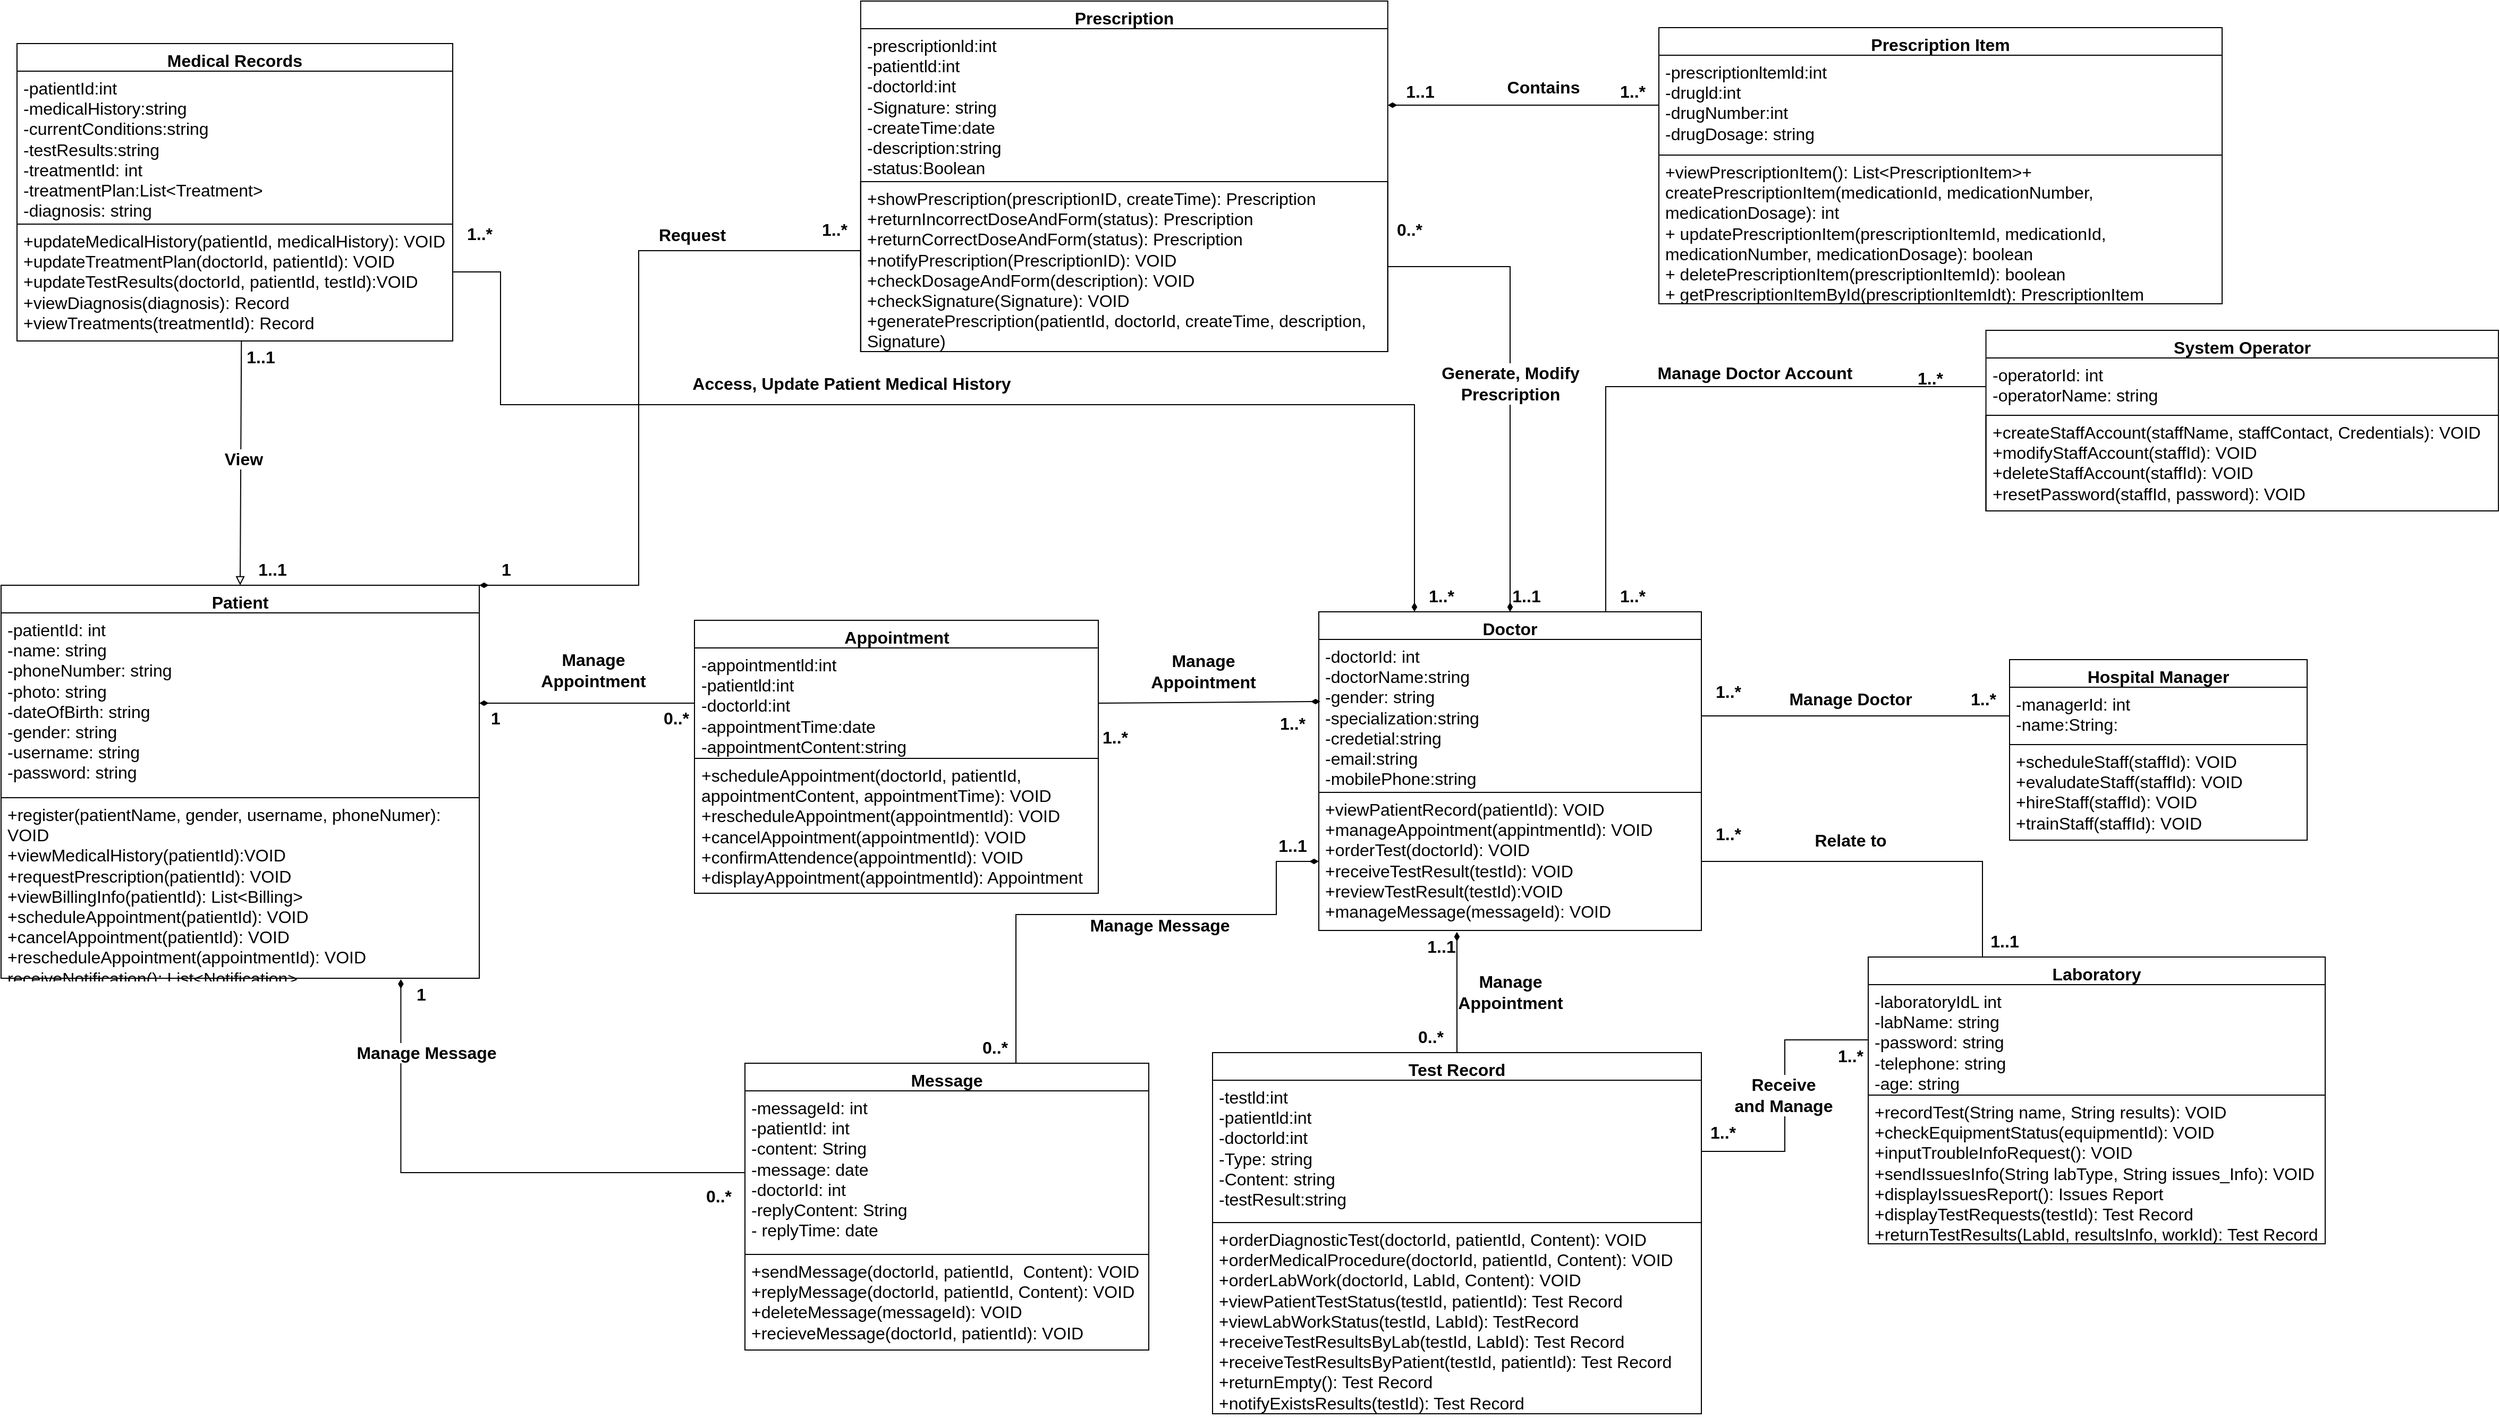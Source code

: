 <mxfile version="22.1.11" type="device">
  <diagram name="Page-1" id="e9vNXzDvL6UtY1z6IEPx">
    <mxGraphModel dx="4522" dy="2661" grid="1" gridSize="10" guides="1" tooltips="1" connect="1" arrows="1" fold="1" page="1" pageScale="1" pageWidth="827" pageHeight="1169" math="0" shadow="0">
      <root>
        <mxCell id="0" />
        <mxCell id="1" parent="0" />
        <mxCell id="cNO487knKn3a9GfRD7Nd-52" value="" style="endArrow=none;html=1;rounded=0;exitX=0.004;exitY=0.406;exitDx=0;exitDy=0;entryX=1;entryY=0.5;entryDx=0;entryDy=0;endFill=0;startArrow=diamondThin;startFill=1;exitPerimeter=0;" parent="1" source="TR-krXGhEeYYalR0OKf3-2" target="TR-krXGhEeYYalR0OKf3-5" edge="1">
          <mxGeometry width="50" height="50" relative="1" as="geometry">
            <mxPoint x="250" y="260" as="sourcePoint" />
            <mxPoint x="300" y="210" as="targetPoint" />
          </mxGeometry>
        </mxCell>
        <mxCell id="cNO487knKn3a9GfRD7Nd-53" value="&lt;b&gt;&lt;font style=&quot;font-size: 16px;&quot;&gt;Manage &lt;br&gt;Appointment&lt;/font&gt;&lt;/b&gt;" style="edgeLabel;html=1;align=center;verticalAlign=middle;resizable=0;points=[];" parent="cNO487knKn3a9GfRD7Nd-52" vertex="1" connectable="0">
          <mxGeometry x="-0.059" y="2" relative="1" as="geometry">
            <mxPoint x="-12" y="-31" as="offset" />
          </mxGeometry>
        </mxCell>
        <mxCell id="cNO487knKn3a9GfRD7Nd-56" value="" style="endArrow=diamondThin;html=1;rounded=0;exitX=0;exitY=0.5;exitDx=0;exitDy=0;endFill=1;startArrow=none;startFill=0;" parent="1" source="TR-krXGhEeYYalR0OKf3-5" edge="1">
          <mxGeometry width="50" height="50" relative="1" as="geometry">
            <mxPoint x="-305" y="345" as="sourcePoint" />
            <mxPoint x="-530" y="321" as="targetPoint" />
          </mxGeometry>
        </mxCell>
        <mxCell id="cNO487knKn3a9GfRD7Nd-57" value="&lt;b&gt;&lt;font style=&quot;font-size: 16px;&quot;&gt;Manage &lt;br&gt;Appointment&lt;/font&gt;&lt;/b&gt;" style="edgeLabel;html=1;align=center;verticalAlign=middle;resizable=0;points=[];" parent="cNO487knKn3a9GfRD7Nd-56" vertex="1" connectable="0">
          <mxGeometry x="-0.059" y="2" relative="1" as="geometry">
            <mxPoint y="-33" as="offset" />
          </mxGeometry>
        </mxCell>
        <mxCell id="cNO487knKn3a9GfRD7Nd-60" value="" style="endArrow=none;html=1;rounded=0;exitX=0.361;exitY=1.011;exitDx=0;exitDy=0;entryX=0.5;entryY=0;entryDx=0;entryDy=0;endFill=0;startArrow=diamondThin;startFill=1;exitPerimeter=0;" parent="1" source="TR-krXGhEeYYalR0OKf3-3" target="TR-krXGhEeYYalR0OKf3-10" edge="1">
          <mxGeometry width="50" height="50" relative="1" as="geometry">
            <mxPoint x="285" y="599.5" as="sourcePoint" />
            <mxPoint x="110" y="584.5" as="targetPoint" />
          </mxGeometry>
        </mxCell>
        <mxCell id="cNO487knKn3a9GfRD7Nd-61" value="&lt;b&gt;&lt;font style=&quot;font-size: 16px;&quot;&gt;Manage &lt;br&gt;Appointment&lt;/font&gt;&lt;/b&gt;" style="edgeLabel;html=1;align=center;verticalAlign=middle;resizable=0;points=[];" parent="cNO487knKn3a9GfRD7Nd-60" vertex="1" connectable="0">
          <mxGeometry x="-0.059" y="2" relative="1" as="geometry">
            <mxPoint x="48" y="3" as="offset" />
          </mxGeometry>
        </mxCell>
        <mxCell id="cNO487knKn3a9GfRD7Nd-64" value="" style="endArrow=none;html=1;rounded=0;exitX=1;exitY=0.5;exitDx=0;exitDy=0;entryX=0;entryY=0.5;entryDx=0;entryDy=0;endFill=0;startArrow=none;startFill=0;" parent="1" source="TR-krXGhEeYYalR0OKf3-2" target="TR-krXGhEeYYalR0OKf3-17" edge="1">
          <mxGeometry width="50" height="50" relative="1" as="geometry">
            <mxPoint x="735" y="350" as="sourcePoint" />
            <mxPoint x="690" y="469" as="targetPoint" />
          </mxGeometry>
        </mxCell>
        <mxCell id="cNO487knKn3a9GfRD7Nd-65" value="&lt;span style=&quot;font-size: 16px;&quot;&gt;&lt;b&gt;Manage Doctor&lt;/b&gt;&lt;/span&gt;" style="edgeLabel;html=1;align=center;verticalAlign=middle;resizable=0;points=[];" parent="cNO487knKn3a9GfRD7Nd-64" vertex="1" connectable="0">
          <mxGeometry x="-0.059" y="2" relative="1" as="geometry">
            <mxPoint x="3" y="-14" as="offset" />
          </mxGeometry>
        </mxCell>
        <mxCell id="cNO487knKn3a9GfRD7Nd-71" value="&lt;span style=&quot;font-size: 16px;&quot;&gt;&lt;b&gt;Manage Message&lt;/b&gt;&lt;/span&gt;" style="edgeLabel;html=1;align=center;verticalAlign=middle;resizable=0;points=[];" parent="1" vertex="1" connectable="0">
          <mxGeometry x="109.997" y="530.0" as="geometry" />
        </mxCell>
        <mxCell id="cNO487knKn3a9GfRD7Nd-79" value="" style="endArrow=block;html=1;rounded=0;exitX=0.515;exitY=1.004;exitDx=0;exitDy=0;entryX=0.5;entryY=0;entryDx=0;entryDy=0;endFill=0;startArrow=none;startFill=0;exitPerimeter=0;" parent="1" source="cNO487knKn3a9GfRD7Nd-51" target="TR-krXGhEeYYalR0OKf3-19" edge="1">
          <mxGeometry width="50" height="50" relative="1" as="geometry">
            <mxPoint x="-345" y="180" as="sourcePoint" />
            <mxPoint x="-550" y="185" as="targetPoint" />
          </mxGeometry>
        </mxCell>
        <mxCell id="cNO487knKn3a9GfRD7Nd-80" value="&lt;span style=&quot;font-size: 16px;&quot;&gt;&lt;b&gt;View&lt;/b&gt;&lt;/span&gt;" style="edgeLabel;html=1;align=center;verticalAlign=middle;resizable=0;points=[];" parent="cNO487knKn3a9GfRD7Nd-79" vertex="1" connectable="0">
          <mxGeometry x="-0.059" y="2" relative="1" as="geometry">
            <mxPoint y="2" as="offset" />
          </mxGeometry>
        </mxCell>
        <mxCell id="cNO487knKn3a9GfRD7Nd-91" value="" style="endArrow=none;html=1;rounded=0;exitX=1;exitY=0.5;exitDx=0;exitDy=0;entryX=0;entryY=0.5;entryDx=0;entryDy=0;endFill=0;startArrow=diamondThin;startFill=1;fontColor=#000000;" parent="1" source="TR-krXGhEeYYalR0OKf3-14" target="TR-krXGhEeYYalR0OKf3-40" edge="1">
          <mxGeometry width="50" height="50" relative="1" as="geometry">
            <mxPoint x="827" y="165" as="sourcePoint" />
            <mxPoint x="227" y="-20" as="targetPoint" />
          </mxGeometry>
        </mxCell>
        <mxCell id="cNO487knKn3a9GfRD7Nd-92" value="&lt;span style=&quot;font-size: 16px;&quot;&gt;&lt;b&gt;Contains&lt;/b&gt;&lt;/span&gt;" style="edgeLabel;html=1;align=center;verticalAlign=middle;resizable=0;points=[];fontColor=#000000;" parent="cNO487knKn3a9GfRD7Nd-91" vertex="1" connectable="0">
          <mxGeometry x="-0.059" y="2" relative="1" as="geometry">
            <mxPoint x="26" y="-15" as="offset" />
          </mxGeometry>
        </mxCell>
        <mxCell id="mHEznrFvdN_-LJcOZgv0-1" value="" style="group;fontColor=#000000;" parent="1" vertex="1" connectable="0">
          <mxGeometry x="-240" y="-340" width="620" height="330" as="geometry" />
        </mxCell>
        <mxCell id="TR-krXGhEeYYalR0OKf3-13" value="Prescription" style="swimlane;fontStyle=1;align=center;verticalAlign=top;childLayout=stackLayout;horizontal=1;startSize=26;horizontalStack=0;resizeParent=1;resizeParentMax=0;resizeLast=0;collapsible=1;marginBottom=0;whiteSpace=wrap;html=1;fontSize=16;fontColor=#000000;" parent="mHEznrFvdN_-LJcOZgv0-1" vertex="1">
          <mxGeometry x="68.89" width="496" height="330" as="geometry">
            <mxRectangle x="620" y="350" width="130" height="30" as="alternateBounds" />
          </mxGeometry>
        </mxCell>
        <mxCell id="TR-krXGhEeYYalR0OKf3-14" value="&lt;div&gt;-prescriptionld:int&lt;/div&gt;&lt;div&gt;-patientld:int&lt;/div&gt;&lt;div&gt;-doctorld:int&lt;/div&gt;&lt;div&gt;-Signature: string&lt;br&gt;&lt;/div&gt;&lt;div&gt;-createTime:date&lt;/div&gt;&lt;div&gt;-description:string&lt;/div&gt;&lt;div&gt;-status:Boolean&lt;/div&gt;&lt;div&gt;&lt;br&gt;&lt;/div&gt;" style="text;strokeColor=none;fillColor=none;align=left;verticalAlign=top;spacingLeft=4;spacingRight=4;overflow=hidden;rotatable=0;points=[[0,0.5],[1,0.5]];portConstraint=eastwest;whiteSpace=wrap;html=1;fontSize=16;fontColor=#000000;" parent="TR-krXGhEeYYalR0OKf3-13" vertex="1">
          <mxGeometry y="26" width="496" height="144" as="geometry" />
        </mxCell>
        <mxCell id="TR-krXGhEeYYalR0OKf3-15" value="+showPrescription(prescriptionID, createTime): Prescription&lt;br&gt;+returnIncorrectDoseAndForm(status): Prescription&lt;br&gt;+returnCorrectDoseAndForm(status): Prescription&lt;br&gt;+notifyPrescription(PrescriptionID): VOID&lt;br&gt;+checkDosageAndForm(description): VOID&lt;br&gt;+checkSignature(Signature): VOID&lt;br&gt;+generatePrescription(patientId, doctorId, createTime, description, Signature)&lt;p class=&quot;MsoNormal&quot;&gt;&lt;span style=&quot;mso-spacerun:&#39;yes&#39;;font-family:Arial;mso-fareast-font-family:宋体;&lt;br/&gt;font-size:12.0pt;mso-font-kerning:1.0pt;&quot;&gt;&lt;/span&gt;&lt;/p&gt;&amp;nbsp;)" style="text;strokeColor=default;fillColor=none;align=left;verticalAlign=top;spacingLeft=4;spacingRight=4;overflow=hidden;rotatable=0;points=[[0,0.5],[1,0.5]];portConstraint=eastwest;whiteSpace=wrap;html=1;fontSize=16;fontColor=#000000;" parent="TR-krXGhEeYYalR0OKf3-13" vertex="1">
          <mxGeometry y="170" width="496" height="160" as="geometry" />
        </mxCell>
        <mxCell id="cNO487knKn3a9GfRD7Nd-90" value="1..*" style="text;html=1;align=center;verticalAlign=middle;resizable=0;points=[];autosize=1;strokeColor=none;fillColor=none;fontStyle=1;fontSize=16;fontColor=#000000;" parent="mHEznrFvdN_-LJcOZgv0-1" vertex="1">
          <mxGeometry x="18.89" y="200" width="50" height="30" as="geometry" />
        </mxCell>
        <mxCell id="cNO487knKn3a9GfRD7Nd-93" value="&lt;span style=&quot;font-size: 16px;&quot;&gt;1..1&lt;/span&gt;" style="text;html=1;align=center;verticalAlign=middle;resizable=0;points=[];autosize=1;strokeColor=none;fillColor=none;fontStyle=1;fontSize=16;fontColor=#000000;" parent="mHEznrFvdN_-LJcOZgv0-1" vertex="1">
          <mxGeometry x="570.001" y="70" width="50" height="30" as="geometry" />
        </mxCell>
        <mxCell id="cNO487knKn3a9GfRD7Nd-99" value="&lt;span style=&quot;font-size: 16px;&quot;&gt;0..*&lt;/span&gt;" style="text;html=1;align=center;verticalAlign=middle;resizable=0;points=[];autosize=1;strokeColor=none;fillColor=none;fontStyle=1;fontSize=16;fontColor=#000000;" parent="mHEznrFvdN_-LJcOZgv0-1" vertex="1">
          <mxGeometry x="560.001" y="200" width="50" height="30" as="geometry" />
        </mxCell>
        <mxCell id="mHEznrFvdN_-LJcOZgv0-2" value="" style="group" parent="1" vertex="1" connectable="0">
          <mxGeometry x="-965" y="-300" width="460" height="270" as="geometry" />
        </mxCell>
        <mxCell id="cNO487knKn3a9GfRD7Nd-49" value="Medical Records" style="swimlane;fontStyle=1;align=center;verticalAlign=top;childLayout=stackLayout;horizontal=1;startSize=26;horizontalStack=0;resizeParent=1;resizeParentMax=0;resizeLast=0;collapsible=1;marginBottom=0;whiteSpace=wrap;html=1;fontSize=16;" parent="mHEznrFvdN_-LJcOZgv0-2" vertex="1">
          <mxGeometry width="410" height="280" as="geometry">
            <mxRectangle x="570" y="100" width="140" height="30" as="alternateBounds" />
          </mxGeometry>
        </mxCell>
        <mxCell id="cNO487knKn3a9GfRD7Nd-50" value="-patientId:int&lt;br style=&quot;border-color: var(--border-color);&quot;&gt;-medicalHistory:string&lt;br style=&quot;border-color: var(--border-color);&quot;&gt;-currentConditions:string&lt;br style=&quot;border-color: var(--border-color);&quot;&gt;-testResults:string&lt;br&gt;-treatmentId: int&lt;br style=&quot;border-color: var(--border-color);&quot;&gt;-treatmentPlan:List&amp;lt;Treatment&amp;gt;&lt;br&gt;-diagnosis: string" style="text;strokeColor=none;fillColor=none;align=left;verticalAlign=top;spacingLeft=4;spacingRight=4;overflow=hidden;rotatable=0;points=[[0,0.5],[1,0.5]];portConstraint=eastwest;whiteSpace=wrap;html=1;fontSize=16;" parent="cNO487knKn3a9GfRD7Nd-49" vertex="1">
          <mxGeometry y="26" width="410" height="144" as="geometry" />
        </mxCell>
        <mxCell id="cNO487knKn3a9GfRD7Nd-51" value="+updateMedicalHistory(patientId, medicalHistory): VOID&lt;br style=&quot;border-color: var(--border-color);&quot;&gt;+updateTreatmentPlan(doctorId, patientId): VOID&lt;br style=&quot;border-color: var(--border-color);&quot;&gt;+updateTestResults(doctorId, patientId, testId):VOID&lt;br&gt;+viewDiagnosis(diagnosis): Record&lt;br&gt;+viewTreatments(treatmentId): Record" style="text;strokeColor=default;fillColor=none;align=left;verticalAlign=top;spacingLeft=4;spacingRight=4;overflow=hidden;rotatable=0;points=[[0,0.5],[1,0.5]];portConstraint=eastwest;whiteSpace=wrap;html=1;fontSize=16;" parent="cNO487knKn3a9GfRD7Nd-49" vertex="1">
          <mxGeometry y="170" width="410" height="110" as="geometry" />
        </mxCell>
        <mxCell id="cNO487knKn3a9GfRD7Nd-86" value="&lt;span style=&quot;font-size: 16px;&quot;&gt;1..*&lt;/span&gt;" style="text;html=1;align=center;verticalAlign=middle;resizable=0;points=[];autosize=1;strokeColor=none;fillColor=none;fontStyle=1;fontSize=16;" parent="mHEznrFvdN_-LJcOZgv0-2" vertex="1">
          <mxGeometry x="410" y="164.348" width="50" height="30" as="geometry" />
        </mxCell>
        <mxCell id="mHEznrFvdN_-LJcOZgv0-3" value="" style="group" parent="1" vertex="1" connectable="0">
          <mxGeometry x="-980" y="180" width="490" height="420" as="geometry" />
        </mxCell>
        <mxCell id="TR-krXGhEeYYalR0OKf3-19" value="Patient" style="swimlane;fontStyle=1;align=center;verticalAlign=top;childLayout=stackLayout;horizontal=1;startSize=26;horizontalStack=0;resizeParent=1;resizeParentMax=0;resizeLast=0;collapsible=1;marginBottom=0;whiteSpace=wrap;html=1;fontSize=16;" parent="mHEznrFvdN_-LJcOZgv0-3" vertex="1">
          <mxGeometry y="30" width="450" height="370" as="geometry">
            <mxRectangle x="-100" y="290" width="100" height="30" as="alternateBounds" />
          </mxGeometry>
        </mxCell>
        <mxCell id="TR-krXGhEeYYalR0OKf3-20" value="-patientId: int&lt;br&gt;-name: string&lt;br&gt;-phoneNumber: string&lt;br&gt;-photo: string&lt;br&gt;-dateOfBirth: string&lt;br&gt;-gender: string&lt;br&gt;-username: string&lt;br&gt;-password: string" style="text;strokeColor=none;fillColor=none;align=left;verticalAlign=top;spacingLeft=4;spacingRight=4;overflow=hidden;rotatable=0;points=[[0,0.5],[1,0.5]];portConstraint=eastwest;whiteSpace=wrap;html=1;fontSize=16;" parent="TR-krXGhEeYYalR0OKf3-19" vertex="1">
          <mxGeometry y="26" width="450" height="174" as="geometry" />
        </mxCell>
        <mxCell id="TR-krXGhEeYYalR0OKf3-21" value="&lt;div&gt;+register(patientName, gender, username, phoneNumer): VOID&lt;/div&gt;&lt;div&gt;+viewMedicalHistory(patientId):VOID&lt;/div&gt;&lt;div&gt;+requestPrescription(patientId): VOID&lt;/div&gt;&lt;div&gt;+viewBillingInfo(patientId): List&amp;lt;Billing&amp;gt;&lt;/div&gt;&lt;div&gt;+scheduleAppointment(patientId): VOID&lt;/div&gt;&lt;div&gt;+cancelAppointment(patientId): VOID&lt;/div&gt;&lt;div&gt;+rescheduleAppointment(appointmentId): VOID&lt;/div&gt;&lt;div&gt;receiveNotification(): List&amp;lt;Notification&amp;gt;&lt;/div&gt;&lt;div&gt;&lt;br&gt;&lt;/div&gt;" style="text;strokeColor=default;fillColor=none;align=left;verticalAlign=top;spacingLeft=4;spacingRight=4;overflow=hidden;rotatable=0;points=[[0,0.5],[1,0.5]];portConstraint=eastwest;whiteSpace=wrap;html=1;fontSize=16;" parent="TR-krXGhEeYYalR0OKf3-19" vertex="1">
          <mxGeometry y="200" width="450" height="170" as="geometry" />
        </mxCell>
        <mxCell id="cNO487knKn3a9GfRD7Nd-58" value="&lt;span style=&quot;font-size: 16px;&quot;&gt;1&lt;/span&gt;" style="text;html=1;align=center;verticalAlign=middle;resizable=0;points=[];autosize=1;strokeColor=none;fillColor=none;fontStyle=1;fontSize=16;" parent="mHEznrFvdN_-LJcOZgv0-3" vertex="1">
          <mxGeometry x="450" y="140" width="30" height="30" as="geometry" />
        </mxCell>
        <mxCell id="cNO487knKn3a9GfRD7Nd-76" value="&lt;span style=&quot;font-size: 16px;&quot;&gt;1&lt;/span&gt;" style="text;html=1;align=center;verticalAlign=middle;resizable=0;points=[];autosize=1;strokeColor=none;fillColor=none;fontStyle=1;fontSize=16;" parent="mHEznrFvdN_-LJcOZgv0-3" vertex="1">
          <mxGeometry x="380" y="400" width="30" height="30" as="geometry" />
        </mxCell>
        <mxCell id="cNO487knKn3a9GfRD7Nd-81" value="&lt;span style=&quot;font-size: 16px;&quot;&gt;1..1&lt;/span&gt;" style="text;html=1;align=center;verticalAlign=middle;resizable=0;points=[];autosize=1;strokeColor=none;fillColor=none;fontStyle=1;fontSize=16;" parent="mHEznrFvdN_-LJcOZgv0-3" vertex="1">
          <mxGeometry x="230" width="50" height="30" as="geometry" />
        </mxCell>
        <mxCell id="cNO487knKn3a9GfRD7Nd-89" value="&lt;span style=&quot;font-size: 16px;&quot;&gt;1&lt;/span&gt;" style="text;html=1;align=center;verticalAlign=middle;resizable=0;points=[];autosize=1;strokeColor=none;fillColor=none;fontStyle=1;fontSize=16;" parent="mHEznrFvdN_-LJcOZgv0-3" vertex="1">
          <mxGeometry x="460" width="30" height="30" as="geometry" />
        </mxCell>
        <mxCell id="mHEznrFvdN_-LJcOZgv0-4" value="" style="group" parent="1" vertex="1" connectable="0">
          <mxGeometry x="-362.5" y="243" width="455" height="277" as="geometry" />
        </mxCell>
        <mxCell id="TR-krXGhEeYYalR0OKf3-4" value="Appointment" style="swimlane;fontStyle=1;align=center;verticalAlign=top;childLayout=stackLayout;horizontal=1;startSize=26;horizontalStack=0;resizeParent=1;resizeParentMax=0;resizeLast=0;collapsible=1;marginBottom=0;whiteSpace=wrap;html=1;fontSize=16;" parent="mHEznrFvdN_-LJcOZgv0-4" vertex="1">
          <mxGeometry x="35" width="380" height="256.958" as="geometry">
            <mxRectangle x="570" y="100" width="140" height="30" as="alternateBounds" />
          </mxGeometry>
        </mxCell>
        <mxCell id="TR-krXGhEeYYalR0OKf3-5" value="&lt;div&gt;-appointmentld:int&lt;/div&gt;&lt;div&gt;-patientld:int&lt;/div&gt;&lt;div&gt;-doctorld:int&lt;/div&gt;&lt;div&gt;&lt;span style=&quot;background-color: initial;&quot;&gt;-appointmentTime:date&lt;/span&gt;&lt;/div&gt;&lt;div&gt;&lt;span style=&quot;background-color: initial;&quot;&gt;-appointment&lt;/span&gt;&lt;span style=&quot;background-color: initial;&quot;&gt;Content:string&lt;/span&gt;&lt;/div&gt;" style="text;strokeColor=none;fillColor=none;align=left;verticalAlign=top;spacingLeft=4;spacingRight=4;overflow=hidden;rotatable=0;points=[[0,0.5],[1,0.5]];portConstraint=eastwest;whiteSpace=wrap;html=1;fontSize=16;" parent="TR-krXGhEeYYalR0OKf3-4" vertex="1">
          <mxGeometry y="26" width="380" height="104" as="geometry" />
        </mxCell>
        <mxCell id="TR-krXGhEeYYalR0OKf3-6" value="&lt;div&gt;+scheduleAppointment(doctorId, patientId, appointmentContent, appointmentTime): VOID&lt;/div&gt;&lt;div&gt;+rescheduleAppointment(appointmentId): VOID&lt;/div&gt;&lt;div&gt;+cancelAppointment(appointmentId): VOID&lt;/div&gt;&lt;div&gt;+confirmAttendence(appointmentId): VOID&lt;/div&gt;&lt;div&gt;+displayAppointment(appointmentId): Appointment&lt;/div&gt;" style="text;strokeColor=default;fillColor=none;align=left;verticalAlign=top;spacingLeft=4;spacingRight=4;overflow=hidden;rotatable=0;points=[[0,0.5],[1,0.5]];portConstraint=eastwest;whiteSpace=wrap;html=1;fontSize=16;" parent="TR-krXGhEeYYalR0OKf3-4" vertex="1">
          <mxGeometry y="130" width="380" height="126.958" as="geometry" />
        </mxCell>
        <mxCell id="cNO487knKn3a9GfRD7Nd-55" value="&lt;span style=&quot;font-size: 16px;&quot;&gt;1..*&lt;/span&gt;" style="text;html=1;align=center;verticalAlign=middle;resizable=0;points=[];autosize=1;strokeColor=none;fillColor=none;fontStyle=1;fontSize=16;" parent="mHEznrFvdN_-LJcOZgv0-4" vertex="1">
          <mxGeometry x="405" y="94.642" width="50" height="30" as="geometry" />
        </mxCell>
        <mxCell id="cNO487knKn3a9GfRD7Nd-59" value="&lt;span style=&quot;font-size: 16px;&quot;&gt;0..*&lt;/span&gt;" style="text;html=1;align=center;verticalAlign=middle;resizable=0;points=[];autosize=1;strokeColor=none;fillColor=none;fontStyle=1;fontSize=16;" parent="mHEznrFvdN_-LJcOZgv0-4" vertex="1">
          <mxGeometry x="-7.5" y="77.001" width="50" height="30" as="geometry" />
        </mxCell>
        <mxCell id="mHEznrFvdN_-LJcOZgv0-5" value="" style="group" parent="1" vertex="1" connectable="0">
          <mxGeometry x="-330" y="630" width="430" height="340" as="geometry" />
        </mxCell>
        <mxCell id="TR-krXGhEeYYalR0OKf3-7" value="Message" style="swimlane;fontStyle=1;align=center;verticalAlign=top;childLayout=stackLayout;horizontal=1;startSize=26;horizontalStack=0;resizeParent=1;resizeParentMax=0;resizeLast=0;collapsible=1;marginBottom=0;whiteSpace=wrap;html=1;fontSize=16;" parent="mHEznrFvdN_-LJcOZgv0-5" vertex="1">
          <mxGeometry x="50" y="30" width="380" height="270" as="geometry">
            <mxRectangle x="330" y="70" width="110" height="30" as="alternateBounds" />
          </mxGeometry>
        </mxCell>
        <mxCell id="TR-krXGhEeYYalR0OKf3-8" value="-messageId: int&lt;br&gt;-patientId: int&lt;br&gt;-content: String&lt;br&gt;-message: date&lt;br&gt;-doctorId: int&lt;br&gt;-replyContent: String&lt;br&gt;- replyTime: date" style="text;strokeColor=none;fillColor=none;align=left;verticalAlign=top;spacingLeft=4;spacingRight=4;overflow=hidden;rotatable=0;points=[[0,0.5],[1,0.5]];portConstraint=eastwest;whiteSpace=wrap;html=1;fontSize=16;" parent="TR-krXGhEeYYalR0OKf3-7" vertex="1">
          <mxGeometry y="26" width="380" height="154" as="geometry" />
        </mxCell>
        <mxCell id="TR-krXGhEeYYalR0OKf3-9" value="+sendMessage(doctorId, patientId,&amp;nbsp; Content): VOID&lt;br&gt;+replyMessage(doctorId, patientId, Content): VOID&lt;br&gt;+deleteMessage(messageId): VOID&lt;br&gt;+recieveMessage(doctorId, patientId): VOID" style="text;strokeColor=default;fillColor=none;align=left;verticalAlign=top;spacingLeft=4;spacingRight=4;overflow=hidden;rotatable=0;points=[[0,0.5],[1,0.5]];portConstraint=eastwest;whiteSpace=wrap;html=1;fontSize=16;" parent="TR-krXGhEeYYalR0OKf3-7" vertex="1">
          <mxGeometry y="180" width="380" height="90" as="geometry" />
        </mxCell>
        <mxCell id="cNO487knKn3a9GfRD7Nd-73" value="&lt;span style=&quot;font-size: 16px;&quot;&gt;0..*&lt;/span&gt;" style="text;html=1;align=center;verticalAlign=middle;resizable=0;points=[];autosize=1;strokeColor=none;fillColor=none;fontStyle=1;fontSize=16;" parent="mHEznrFvdN_-LJcOZgv0-5" vertex="1">
          <mxGeometry x="260" width="50" height="30" as="geometry" />
        </mxCell>
        <mxCell id="cNO487knKn3a9GfRD7Nd-74" value="&lt;span style=&quot;font-size: 16px;&quot;&gt;0..*&lt;/span&gt;" style="text;html=1;align=center;verticalAlign=middle;resizable=0;points=[];autosize=1;strokeColor=none;fillColor=none;fontStyle=1;fontSize=16;" parent="mHEznrFvdN_-LJcOZgv0-5" vertex="1">
          <mxGeometry y="140" width="50" height="30" as="geometry" />
        </mxCell>
        <mxCell id="mHEznrFvdN_-LJcOZgv0-6" value="" style="group" parent="1" vertex="1" connectable="0">
          <mxGeometry x="195" y="620" width="470" height="370" as="geometry" />
        </mxCell>
        <mxCell id="TR-krXGhEeYYalR0OKf3-10" value="Test Record" style="swimlane;fontStyle=1;align=center;verticalAlign=top;childLayout=stackLayout;horizontal=1;startSize=26;horizontalStack=0;resizeParent=1;resizeParentMax=0;resizeLast=0;collapsible=1;marginBottom=0;whiteSpace=wrap;html=1;fontSize=16;" parent="mHEznrFvdN_-LJcOZgv0-6" vertex="1">
          <mxGeometry x="-35" y="30" width="460" height="340" as="geometry">
            <mxRectangle x="-10" y="640" width="70" height="30" as="alternateBounds" />
          </mxGeometry>
        </mxCell>
        <mxCell id="TR-krXGhEeYYalR0OKf3-11" value="&lt;div&gt;-testld:int&lt;/div&gt;&lt;div&gt;-patientld:int&lt;/div&gt;&lt;div&gt;-doctorld:int&lt;/div&gt;&lt;div&gt;-Type: string&lt;/div&gt;&lt;div&gt;-Content: string&lt;/div&gt;&lt;div&gt;-testResult:string&lt;/div&gt;" style="text;strokeColor=none;fillColor=none;align=left;verticalAlign=top;spacingLeft=4;spacingRight=4;overflow=hidden;rotatable=0;points=[[0,0.5],[1,0.5]];portConstraint=eastwest;whiteSpace=wrap;html=1;fontSize=16;" parent="TR-krXGhEeYYalR0OKf3-10" vertex="1">
          <mxGeometry y="26" width="460" height="134" as="geometry" />
        </mxCell>
        <mxCell id="TR-krXGhEeYYalR0OKf3-12" value="&lt;div style=&quot;border-color: var(--border-color);&quot;&gt;+orderDiagnosticTest(doctorId, patientId, Content): VOID&lt;/div&gt;&lt;div style=&quot;border-color: var(--border-color);&quot;&gt;+orderMedicalProcedure(doctorId, patientId, Content): VOID&lt;/div&gt;&lt;div style=&quot;border-color: var(--border-color);&quot;&gt;+orderLabWork(doctorId, LabId, Content): VOID&lt;/div&gt;&lt;div style=&quot;border-color: var(--border-color);&quot;&gt;+viewPatientTestStatus(testId, patientId): Test Record&lt;/div&gt;&lt;div style=&quot;border-color: var(--border-color);&quot;&gt;+viewLabWorkStatus(testId, LabId): TestRecord&lt;/div&gt;&lt;div style=&quot;border-color: var(--border-color);&quot;&gt;+receiveTestResultsByLab(testId, LabId): Test Record&lt;/div&gt;&lt;div style=&quot;border-color: var(--border-color);&quot;&gt;+receiveTestResultsByPatient(testId, patientId): Test Record&lt;/div&gt;&lt;div style=&quot;border-color: var(--border-color);&quot;&gt;+returnEmpty(): Test Record&lt;/div&gt;&lt;div style=&quot;border-color: var(--border-color);&quot;&gt;+notifyExistsResults(testId): Test Record&lt;/div&gt;" style="text;strokeColor=default;fillColor=none;align=left;verticalAlign=top;spacingLeft=4;spacingRight=4;overflow=hidden;rotatable=0;points=[[0,0.5],[1,0.5]];portConstraint=eastwest;whiteSpace=wrap;html=1;fontSize=16;" parent="TR-krXGhEeYYalR0OKf3-10" vertex="1">
          <mxGeometry y="160" width="460" height="180" as="geometry" />
        </mxCell>
        <mxCell id="cNO487knKn3a9GfRD7Nd-63" value="&lt;span style=&quot;font-size: 16px;&quot;&gt;0..*&lt;/span&gt;" style="text;html=1;align=center;verticalAlign=middle;resizable=0;points=[];autosize=1;strokeColor=none;fillColor=none;fontStyle=1;fontSize=16;" parent="mHEznrFvdN_-LJcOZgv0-6" vertex="1">
          <mxGeometry x="145" width="50" height="30" as="geometry" />
        </mxCell>
        <mxCell id="yrbX602Al-QU61SsVa9P-5" value="&lt;b&gt;&lt;font style=&quot;font-size: 16px;&quot;&gt;1..*&lt;/font&gt;&lt;/b&gt;" style="text;html=1;align=center;verticalAlign=middle;resizable=0;points=[];autosize=1;strokeColor=none;fillColor=none;" vertex="1" parent="mHEznrFvdN_-LJcOZgv0-6">
          <mxGeometry x="420" y="90" width="50" height="30" as="geometry" />
        </mxCell>
        <mxCell id="mHEznrFvdN_-LJcOZgv0-7" value="" style="group" parent="1" vertex="1" connectable="0">
          <mxGeometry x="210" y="205" width="460" height="350" as="geometry" />
        </mxCell>
        <mxCell id="TR-krXGhEeYYalR0OKf3-1" value="Doctor" style="swimlane;fontStyle=1;align=center;verticalAlign=top;childLayout=stackLayout;horizontal=1;startSize=26;horizontalStack=0;resizeParent=1;resizeParentMax=0;resizeLast=0;collapsible=1;marginBottom=0;whiteSpace=wrap;html=1;fontSize=16;" parent="mHEznrFvdN_-LJcOZgv0-7" vertex="1">
          <mxGeometry x="50" y="30" width="360" height="300" as="geometry">
            <mxRectangle x="90" y="380" width="90" height="30" as="alternateBounds" />
          </mxGeometry>
        </mxCell>
        <mxCell id="TR-krXGhEeYYalR0OKf3-2" value="-doctorId: int&lt;br&gt;-doctorName:string&lt;br&gt;-gender: string&lt;br&gt;-specialization:string&lt;br&gt;-credetial:string&lt;br&gt;-email:string&lt;br&gt;-mobilePhone:string" style="text;strokeColor=none;fillColor=none;align=left;verticalAlign=top;spacingLeft=4;spacingRight=4;overflow=hidden;rotatable=0;points=[[0,0.5],[1,0.5]];portConstraint=eastwest;whiteSpace=wrap;html=1;fontSize=16;" parent="TR-krXGhEeYYalR0OKf3-1" vertex="1">
          <mxGeometry y="26" width="360" height="144" as="geometry" />
        </mxCell>
        <mxCell id="TR-krXGhEeYYalR0OKf3-3" value="&lt;div&gt;+viewPatientRecord(patientId): VOID&lt;/div&gt;&lt;div&gt;+manageAppointment(appintmentId): VOID&lt;/div&gt;&lt;div&gt;+orderTest(doctorId): VOID&lt;/div&gt;&lt;div&gt;+receiveTestResult(testId): VOID&lt;/div&gt;&lt;div&gt;+reviewTestResult(testId):VOID&lt;/div&gt;&lt;div&gt;+manageMessage(messageId): VOID&lt;/div&gt;" style="text;strokeColor=default;fillColor=none;align=left;verticalAlign=top;spacingLeft=4;spacingRight=4;overflow=hidden;rotatable=0;points=[[0,0.5],[1,0.5]];portConstraint=eastwest;whiteSpace=wrap;html=1;fontSize=16;" parent="TR-krXGhEeYYalR0OKf3-1" vertex="1">
          <mxGeometry y="170" width="360" height="130" as="geometry" />
        </mxCell>
        <mxCell id="cNO487knKn3a9GfRD7Nd-54" value="&lt;span style=&quot;font-size: 16px;&quot;&gt;1..*&lt;/span&gt;" style="text;html=1;align=center;verticalAlign=middle;resizable=0;points=[];autosize=1;strokeColor=none;fillColor=none;fontStyle=1;fontSize=16;" parent="mHEznrFvdN_-LJcOZgv0-7" vertex="1">
          <mxGeometry y="120" width="50" height="30" as="geometry" />
        </mxCell>
        <mxCell id="cNO487knKn3a9GfRD7Nd-62" value="&lt;span style=&quot;font-size: 16px;&quot;&gt;1..1&lt;/span&gt;" style="text;html=1;align=center;verticalAlign=middle;resizable=0;points=[];autosize=1;strokeColor=none;fillColor=none;fontStyle=1;fontSize=16;" parent="mHEznrFvdN_-LJcOZgv0-7" vertex="1">
          <mxGeometry x="140" y="330" width="50" height="30" as="geometry" />
        </mxCell>
        <mxCell id="cNO487knKn3a9GfRD7Nd-68" value="&lt;span style=&quot;font-size: 16px;&quot;&gt;1..*&lt;/span&gt;" style="text;html=1;align=center;verticalAlign=middle;resizable=0;points=[];autosize=1;strokeColor=none;fillColor=none;fontStyle=1;fontSize=16;" parent="mHEznrFvdN_-LJcOZgv0-7" vertex="1">
          <mxGeometry x="410" y="224" width="50" height="30" as="geometry" />
        </mxCell>
        <mxCell id="cNO487knKn3a9GfRD7Nd-72" value="&lt;span style=&quot;font-size: 16px;&quot;&gt;1..1&lt;/span&gt;" style="text;html=1;align=center;verticalAlign=middle;resizable=0;points=[];autosize=1;strokeColor=none;fillColor=none;fontStyle=1;fontSize=16;" parent="mHEznrFvdN_-LJcOZgv0-7" vertex="1">
          <mxGeometry y="235" width="50" height="30" as="geometry" />
        </mxCell>
        <mxCell id="cNO487knKn3a9GfRD7Nd-77" value="1..*" style="text;html=1;align=center;verticalAlign=middle;resizable=0;points=[];autosize=1;strokeColor=none;fillColor=none;fontStyle=1;fontSize=16;" parent="mHEznrFvdN_-LJcOZgv0-7" vertex="1">
          <mxGeometry x="410" y="90" width="50" height="30" as="geometry" />
        </mxCell>
        <mxCell id="cNO487knKn3a9GfRD7Nd-85" value="&lt;span style=&quot;font-size: 16px;&quot;&gt;1..*&lt;/span&gt;" style="text;html=1;align=center;verticalAlign=middle;resizable=0;points=[];autosize=1;strokeColor=none;fillColor=none;fontStyle=1;fontSize=16;" parent="mHEznrFvdN_-LJcOZgv0-7" vertex="1">
          <mxGeometry x="140" width="50" height="30" as="geometry" />
        </mxCell>
        <mxCell id="cNO487knKn3a9GfRD7Nd-107" value="1..*" style="text;html=1;align=center;verticalAlign=middle;resizable=0;points=[];autosize=1;strokeColor=none;fillColor=none;fontStyle=1;fontSize=16;" parent="mHEznrFvdN_-LJcOZgv0-7" vertex="1">
          <mxGeometry x="320" width="50" height="30" as="geometry" />
        </mxCell>
        <mxCell id="cNO487knKn3a9GfRD7Nd-98" value="&lt;span style=&quot;font-size: 16px;&quot;&gt;1..1&lt;/span&gt;" style="text;html=1;align=center;verticalAlign=middle;resizable=0;points=[];autosize=1;strokeColor=none;fillColor=none;fontStyle=1;fontSize=16;" parent="mHEznrFvdN_-LJcOZgv0-7" vertex="1">
          <mxGeometry x="220" width="50" height="30" as="geometry" />
        </mxCell>
        <mxCell id="mHEznrFvdN_-LJcOZgv0-8" value="" style="group" parent="1" vertex="1" connectable="0">
          <mxGeometry x="777" y="530" width="430" height="400" as="geometry" />
        </mxCell>
        <mxCell id="TR-krXGhEeYYalR0OKf3-26" value="Laboratory" style="swimlane;fontStyle=1;align=center;verticalAlign=top;childLayout=stackLayout;horizontal=1;startSize=26;horizontalStack=0;resizeParent=1;resizeParentMax=0;resizeLast=0;collapsible=1;marginBottom=0;whiteSpace=wrap;html=1;fontSize=16;" parent="mHEznrFvdN_-LJcOZgv0-8" vertex="1">
          <mxGeometry y="30" width="430" height="270" as="geometry">
            <mxRectangle x="-100" y="290" width="100" height="30" as="alternateBounds" />
          </mxGeometry>
        </mxCell>
        <mxCell id="TR-krXGhEeYYalR0OKf3-27" value="-laboratoryIdL int&lt;br&gt;-labName: string&lt;br&gt;-password: string&lt;br&gt;-telephone: string&lt;br&gt;-age: string" style="text;strokeColor=none;fillColor=none;align=left;verticalAlign=top;spacingLeft=4;spacingRight=4;overflow=hidden;rotatable=0;points=[[0,0.5],[1,0.5]];portConstraint=eastwest;whiteSpace=wrap;html=1;fontSize=16;" parent="TR-krXGhEeYYalR0OKf3-26" vertex="1">
          <mxGeometry y="26" width="430" height="104" as="geometry" />
        </mxCell>
        <mxCell id="TR-krXGhEeYYalR0OKf3-28" value="+recordTest(String name, String results): VOID&lt;br&gt;+checkEquipmentStatus(equipmentId): VOID&lt;br&gt;+inputTroubleInfoRequest(): VOID&lt;br&gt;+sendIssuesInfo(String labType, String issues_Info): VOID&lt;br&gt;+displayIssuesReport(): Issues Report&lt;br&gt;+displayTestRequests(testId): Test Record&lt;br&gt;+returnTestResults(LabId, resultsInfo, workId): Test Record" style="text;strokeColor=default;fillColor=none;align=left;verticalAlign=top;spacingLeft=4;spacingRight=4;overflow=hidden;rotatable=0;points=[[0,0.5],[1,0.5]];portConstraint=eastwest;whiteSpace=wrap;html=1;fontSize=16;" parent="TR-krXGhEeYYalR0OKf3-26" vertex="1">
          <mxGeometry y="130" width="430" height="140" as="geometry" />
        </mxCell>
        <mxCell id="cNO487knKn3a9GfRD7Nd-69" value="1..1" style="text;html=1;align=center;verticalAlign=middle;resizable=0;points=[];autosize=1;strokeColor=none;fillColor=none;fontStyle=1;fontSize=16;" parent="mHEznrFvdN_-LJcOZgv0-8" vertex="1">
          <mxGeometry x="103" width="50" height="30" as="geometry" />
        </mxCell>
        <mxCell id="mHEznrFvdN_-LJcOZgv0-9" value="" style="group" parent="1" vertex="1" connectable="0">
          <mxGeometry x="860" y="280" width="330" height="170" as="geometry" />
        </mxCell>
        <mxCell id="TR-krXGhEeYYalR0OKf3-16" value="Hospital Manager" style="swimlane;fontStyle=1;align=center;verticalAlign=top;childLayout=stackLayout;horizontal=1;startSize=26;horizontalStack=0;resizeParent=1;resizeParentMax=0;resizeLast=0;collapsible=1;marginBottom=0;whiteSpace=wrap;html=1;fontSize=16;" parent="mHEznrFvdN_-LJcOZgv0-9" vertex="1">
          <mxGeometry x="50" width="280" height="170" as="geometry" />
        </mxCell>
        <mxCell id="TR-krXGhEeYYalR0OKf3-17" value="-managerId: int&lt;br&gt;-name:String:" style="text;strokeColor=none;fillColor=none;align=left;verticalAlign=top;spacingLeft=4;spacingRight=4;overflow=hidden;rotatable=0;points=[[0,0.5],[1,0.5]];portConstraint=eastwest;whiteSpace=wrap;html=1;fontSize=16;" parent="TR-krXGhEeYYalR0OKf3-16" vertex="1">
          <mxGeometry y="26" width="280" height="54" as="geometry" />
        </mxCell>
        <mxCell id="TR-krXGhEeYYalR0OKf3-18" value="+scheduleStaff(staffId): VOID&lt;br&gt;+evaludateStaff(staffId): VOID&lt;br&gt;+hireStaff(staffId): VOID&lt;br&gt;+trainStaff(staffId): VOID" style="text;strokeColor=default;fillColor=none;align=left;verticalAlign=top;spacingLeft=4;spacingRight=4;overflow=hidden;rotatable=0;points=[[0,0.5],[1,0.5]];portConstraint=eastwest;whiteSpace=wrap;html=1;fontSize=16;" parent="TR-krXGhEeYYalR0OKf3-16" vertex="1">
          <mxGeometry y="80" width="280" height="90" as="geometry" />
        </mxCell>
        <mxCell id="cNO487knKn3a9GfRD7Nd-78" value="1..*" style="text;html=1;align=center;verticalAlign=middle;resizable=0;points=[];autosize=1;strokeColor=none;fillColor=none;fontStyle=1;fontSize=16;" parent="mHEznrFvdN_-LJcOZgv0-9" vertex="1">
          <mxGeometry y="22" width="50" height="30" as="geometry" />
        </mxCell>
        <mxCell id="mHEznrFvdN_-LJcOZgv0-10" value="" style="group" parent="1" vertex="1" connectable="0">
          <mxGeometry x="810" y="-30" width="560" height="170" as="geometry" />
        </mxCell>
        <mxCell id="cNO487knKn3a9GfRD7Nd-100" value="System Operator" style="swimlane;fontStyle=1;align=center;verticalAlign=top;childLayout=stackLayout;horizontal=1;startSize=26;horizontalStack=0;resizeParent=1;resizeParentMax=0;resizeLast=0;collapsible=1;marginBottom=0;whiteSpace=wrap;html=1;fontSize=16;" parent="mHEznrFvdN_-LJcOZgv0-10" vertex="1">
          <mxGeometry x="77.778" width="482.222" height="170" as="geometry" />
        </mxCell>
        <mxCell id="cNO487knKn3a9GfRD7Nd-101" value="-operatorId: int&lt;br&gt;-operatorName: string" style="text;strokeColor=none;fillColor=none;align=left;verticalAlign=top;spacingLeft=4;spacingRight=4;overflow=hidden;rotatable=0;points=[[0,0.5],[1,0.5]];portConstraint=eastwest;whiteSpace=wrap;html=1;fontSize=16;" parent="cNO487knKn3a9GfRD7Nd-100" vertex="1">
          <mxGeometry y="26" width="482.222" height="54" as="geometry" />
        </mxCell>
        <mxCell id="cNO487knKn3a9GfRD7Nd-102" value="+createStaffAccount(staffName, staffContact, Credentials): VOID&lt;br&gt;+modifyStaffAccount(staffId): VOID&lt;br&gt;+deleteStaffAccount(staffId): VOID&lt;br&gt;+resetPassword(staffId, password): VOID" style="text;strokeColor=default;fillColor=none;align=left;verticalAlign=top;spacingLeft=4;spacingRight=4;overflow=hidden;rotatable=0;points=[[0,0.5],[1,0.5]];portConstraint=eastwest;whiteSpace=wrap;html=1;fontSize=16;" parent="cNO487knKn3a9GfRD7Nd-100" vertex="1">
          <mxGeometry y="80" width="482.222" height="90" as="geometry" />
        </mxCell>
        <mxCell id="cNO487knKn3a9GfRD7Nd-106" value="1..*" style="text;html=1;align=center;verticalAlign=middle;resizable=0;points=[];autosize=1;strokeColor=none;fillColor=none;fontStyle=1;fontSize=16;" parent="mHEznrFvdN_-LJcOZgv0-10" vertex="1">
          <mxGeometry y="30" width="50" height="30" as="geometry" />
        </mxCell>
        <mxCell id="mHEznrFvdN_-LJcOZgv0-11" value="" style="group;fontColor=#000000;" parent="1" vertex="1" connectable="0">
          <mxGeometry x="540" y="-315" width="570" height="260" as="geometry" />
        </mxCell>
        <mxCell id="TR-krXGhEeYYalR0OKf3-39" value="Prescription Item" style="swimlane;fontStyle=1;align=center;verticalAlign=top;childLayout=stackLayout;horizontal=1;startSize=26;horizontalStack=0;resizeParent=1;resizeParentMax=0;resizeLast=0;collapsible=1;marginBottom=0;whiteSpace=wrap;html=1;fontSize=16;fontColor=#000000;" parent="mHEznrFvdN_-LJcOZgv0-11" vertex="1">
          <mxGeometry x="40" width="530" height="260" as="geometry" />
        </mxCell>
        <mxCell id="TR-krXGhEeYYalR0OKf3-40" value="&lt;div&gt;-prescriptionltemld:int&lt;/div&gt;&lt;div&gt;-drugld:int&lt;/div&gt;&lt;div&gt;-drugNumber:int&lt;/div&gt;&lt;div&gt;-drugDosage: string&lt;/div&gt;" style="text;strokeColor=none;fillColor=none;align=left;verticalAlign=top;spacingLeft=4;spacingRight=4;overflow=hidden;rotatable=0;points=[[0,0.5],[1,0.5]];portConstraint=eastwest;whiteSpace=wrap;html=1;fontSize=16;fontColor=#000000;" parent="TR-krXGhEeYYalR0OKf3-39" vertex="1">
          <mxGeometry y="26" width="530" height="94" as="geometry" />
        </mxCell>
        <mxCell id="TR-krXGhEeYYalR0OKf3-41" value="&lt;div&gt;+viewPrescriptionItem(): List&amp;lt;PrescriptionItem&amp;gt;+ createPrescriptionItem(medicationId, medicationNumber, medicationDosage): int&lt;/div&gt;&lt;div&gt;+ updatePrescriptionItem(prescriptionItemId, medicationId, medicationNumber, medicationDosage): boolean&lt;/div&gt;&lt;div&gt;+ deletePrescriptionItem(prescriptionItemId): boolean&lt;/div&gt;&lt;div&gt;+ getPrescriptionItemById(prescriptionItemIdt): PrescriptionItem&lt;/div&gt;" style="text;strokeColor=default;fillColor=none;align=left;verticalAlign=top;spacingLeft=4;spacingRight=4;overflow=hidden;rotatable=0;points=[[0,0.5],[1,0.5]];portConstraint=eastwest;whiteSpace=wrap;html=1;fontSize=16;fontColor=#000000;" parent="TR-krXGhEeYYalR0OKf3-39" vertex="1">
          <mxGeometry y="120" width="530" height="140" as="geometry" />
        </mxCell>
        <mxCell id="cNO487knKn3a9GfRD7Nd-94" value="&lt;span style=&quot;font-size: 16px;&quot;&gt;1..*&lt;/span&gt;" style="text;html=1;align=center;verticalAlign=middle;resizable=0;points=[];autosize=1;strokeColor=none;fillColor=none;fontStyle=1;fontSize=16;fontColor=#000000;" parent="mHEznrFvdN_-LJcOZgv0-11" vertex="1">
          <mxGeometry x="-10" y="45" width="50" height="30" as="geometry" />
        </mxCell>
        <mxCell id="mHEznrFvdN_-LJcOZgv0-15" style="edgeStyle=orthogonalEdgeStyle;rounded=0;orthogonalLoop=1;jettySize=auto;html=1;entryX=0.75;entryY=0;entryDx=0;entryDy=0;endArrow=none;endFill=0;startArrow=diamondThin;startFill=1;exitX=0;exitY=0.5;exitDx=0;exitDy=0;" parent="1" source="TR-krXGhEeYYalR0OKf3-3" target="TR-krXGhEeYYalR0OKf3-7" edge="1">
          <mxGeometry relative="1" as="geometry">
            <mxPoint x="200" y="480" as="sourcePoint" />
            <Array as="points">
              <mxPoint x="220" y="470" />
              <mxPoint x="220" y="520" />
              <mxPoint x="-25" y="520" />
            </Array>
          </mxGeometry>
        </mxCell>
        <mxCell id="mHEznrFvdN_-LJcOZgv0-16" style="edgeStyle=orthogonalEdgeStyle;rounded=0;orthogonalLoop=1;jettySize=auto;html=1;exitX=1;exitY=0.5;exitDx=0;exitDy=0;entryX=0.25;entryY=0;entryDx=0;entryDy=0;endArrow=none;endFill=0;" parent="1" source="TR-krXGhEeYYalR0OKf3-3" target="TR-krXGhEeYYalR0OKf3-26" edge="1">
          <mxGeometry relative="1" as="geometry" />
        </mxCell>
        <mxCell id="mHEznrFvdN_-LJcOZgv0-17" value="&lt;span style=&quot;font-size: 16px;&quot;&gt;&lt;b&gt;Relate to&lt;/b&gt;&lt;/span&gt;" style="edgeLabel;html=1;align=center;verticalAlign=middle;resizable=0;points=[];" parent="1" vertex="1" connectable="0">
          <mxGeometry x="760.002" y="450" as="geometry" />
        </mxCell>
        <mxCell id="mHEznrFvdN_-LJcOZgv0-18" style="edgeStyle=orthogonalEdgeStyle;rounded=0;orthogonalLoop=1;jettySize=auto;html=1;exitX=1;exitY=0.5;exitDx=0;exitDy=0;entryX=0.5;entryY=0;entryDx=0;entryDy=0;endArrow=diamondThin;endFill=1;" parent="1" source="TR-krXGhEeYYalR0OKf3-15" target="TR-krXGhEeYYalR0OKf3-1" edge="1">
          <mxGeometry relative="1" as="geometry">
            <mxPoint x="510" y="170" as="targetPoint" />
          </mxGeometry>
        </mxCell>
        <mxCell id="mHEznrFvdN_-LJcOZgv0-19" value="&lt;span style=&quot;font-size: 16px;&quot;&gt;&lt;b&gt;Generate, Modify &lt;br&gt;Prescription&lt;/b&gt;&lt;/span&gt;" style="edgeLabel;html=1;align=center;verticalAlign=middle;resizable=0;points=[];" parent="1" vertex="1" connectable="0">
          <mxGeometry x="440.004" y="20.003" as="geometry" />
        </mxCell>
        <mxCell id="mHEznrFvdN_-LJcOZgv0-20" value="&lt;span style=&quot;font-size: 16px;&quot;&gt;&lt;b&gt;Manage Doctor Account&lt;/b&gt;&lt;/span&gt;" style="edgeLabel;html=1;align=center;verticalAlign=middle;resizable=0;points=[];" parent="1" vertex="1" connectable="0">
          <mxGeometry x="670.004" y="10.002" as="geometry" />
        </mxCell>
        <mxCell id="mHEznrFvdN_-LJcOZgv0-21" style="edgeStyle=orthogonalEdgeStyle;rounded=0;orthogonalLoop=1;jettySize=auto;html=1;exitX=0.75;exitY=0;exitDx=0;exitDy=0;entryX=0;entryY=0.5;entryDx=0;entryDy=0;endArrow=none;endFill=0;" parent="1" source="TR-krXGhEeYYalR0OKf3-1" target="cNO487knKn3a9GfRD7Nd-101" edge="1">
          <mxGeometry relative="1" as="geometry" />
        </mxCell>
        <mxCell id="mHEznrFvdN_-LJcOZgv0-22" style="edgeStyle=orthogonalEdgeStyle;rounded=0;orthogonalLoop=1;jettySize=auto;html=1;exitX=0;exitY=0.5;exitDx=0;exitDy=0;entryX=0.836;entryY=1.005;entryDx=0;entryDy=0;entryPerimeter=0;endArrow=diamondThin;endFill=1;" parent="1" source="TR-krXGhEeYYalR0OKf3-8" target="TR-krXGhEeYYalR0OKf3-21" edge="1">
          <mxGeometry relative="1" as="geometry" />
        </mxCell>
        <mxCell id="mHEznrFvdN_-LJcOZgv0-23" value="&lt;span style=&quot;font-size: 16px;&quot;&gt;&lt;b&gt;Manage Message&lt;/b&gt;&lt;/span&gt;" style="edgeLabel;html=1;align=center;verticalAlign=middle;resizable=0;points=[];" parent="1" vertex="1" connectable="0">
          <mxGeometry x="-580.003" y="650.0" as="geometry" />
        </mxCell>
        <mxCell id="mHEznrFvdN_-LJcOZgv0-24" style="edgeStyle=orthogonalEdgeStyle;rounded=0;orthogonalLoop=1;jettySize=auto;html=1;exitX=0;exitY=0.5;exitDx=0;exitDy=0;entryX=1;entryY=0;entryDx=0;entryDy=0;endArrow=diamondThin;endFill=1;" parent="1" source="TR-krXGhEeYYalR0OKf3-15" target="TR-krXGhEeYYalR0OKf3-19" edge="1">
          <mxGeometry relative="1" as="geometry">
            <Array as="points">
              <mxPoint x="-380" y="-105" />
              <mxPoint x="-380" y="210" />
            </Array>
          </mxGeometry>
        </mxCell>
        <mxCell id="mHEznrFvdN_-LJcOZgv0-25" value="&lt;span style=&quot;font-size: 16px;&quot;&gt;&lt;b&gt;Request&lt;/b&gt;&lt;/span&gt;" style="edgeLabel;html=1;align=center;verticalAlign=middle;resizable=0;points=[];" parent="1" vertex="1" connectable="0">
          <mxGeometry x="-330.002" y="-120.001" as="geometry" />
        </mxCell>
        <mxCell id="mHEznrFvdN_-LJcOZgv0-26" style="edgeStyle=orthogonalEdgeStyle;rounded=0;orthogonalLoop=1;jettySize=auto;html=1;exitX=1;exitY=0.5;exitDx=0;exitDy=0;entryX=0.25;entryY=0;entryDx=0;entryDy=0;endArrow=diamondThin;endFill=1;" parent="1" source="cNO487knKn3a9GfRD7Nd-51" target="TR-krXGhEeYYalR0OKf3-1" edge="1">
          <mxGeometry relative="1" as="geometry">
            <Array as="points">
              <mxPoint x="-555" y="-85" />
              <mxPoint x="-510" y="-85" />
              <mxPoint x="-510" y="40" />
              <mxPoint x="350" y="40" />
            </Array>
          </mxGeometry>
        </mxCell>
        <mxCell id="mHEznrFvdN_-LJcOZgv0-27" value="&lt;span style=&quot;font-size: 16px;&quot;&gt;&lt;b&gt;Access, Update Patient Medical History&lt;/b&gt;&lt;/span&gt;" style="edgeLabel;html=1;align=center;verticalAlign=middle;resizable=0;points=[];" parent="1" vertex="1" connectable="0">
          <mxGeometry x="-179.996" y="20.002" as="geometry" />
        </mxCell>
        <mxCell id="cNO487knKn3a9GfRD7Nd-82" value="1..1" style="text;html=1;align=center;verticalAlign=middle;resizable=0;points=[];autosize=1;strokeColor=none;fillColor=none;fontStyle=1;fontSize=16;" parent="1" vertex="1">
          <mxGeometry x="-761" y="-19.999" width="50" height="30" as="geometry" />
        </mxCell>
        <mxCell id="yrbX602Al-QU61SsVa9P-3" style="edgeStyle=orthogonalEdgeStyle;rounded=0;orthogonalLoop=1;jettySize=auto;html=1;exitX=1;exitY=0.5;exitDx=0;exitDy=0;entryX=0;entryY=0.5;entryDx=0;entryDy=0;endArrow=none;endFill=0;" edge="1" parent="1" source="TR-krXGhEeYYalR0OKf3-11" target="TR-krXGhEeYYalR0OKf3-27">
          <mxGeometry relative="1" as="geometry" />
        </mxCell>
        <mxCell id="yrbX602Al-QU61SsVa9P-6" value="&lt;b&gt;&lt;font style=&quot;font-size: 16px;&quot;&gt;Receive &lt;br&gt;and Manage&lt;/font&gt;&lt;/b&gt;" style="edgeLabel;html=1;align=center;verticalAlign=middle;resizable=0;points=[];" vertex="1" connectable="0" parent="yrbX602Al-QU61SsVa9P-3">
          <mxGeometry x="-0.074" y="2" relative="1" as="geometry">
            <mxPoint y="-10" as="offset" />
          </mxGeometry>
        </mxCell>
        <mxCell id="yrbX602Al-QU61SsVa9P-4" value="&lt;b&gt;&lt;font style=&quot;font-size: 16px;&quot;&gt;1..*&lt;/font&gt;&lt;/b&gt;" style="text;html=1;align=center;verticalAlign=middle;resizable=0;points=[];autosize=1;strokeColor=none;fillColor=none;" vertex="1" parent="1">
          <mxGeometry x="735" y="638" width="50" height="30" as="geometry" />
        </mxCell>
      </root>
    </mxGraphModel>
  </diagram>
</mxfile>
